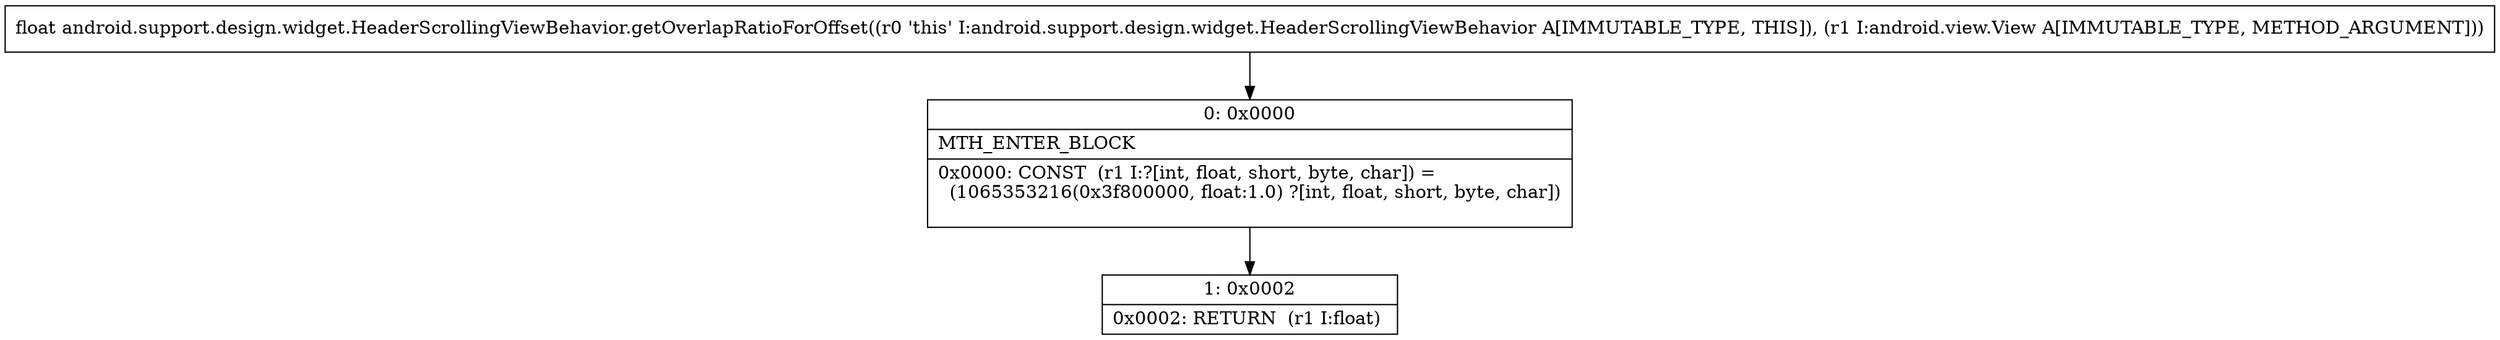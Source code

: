 digraph "CFG forandroid.support.design.widget.HeaderScrollingViewBehavior.getOverlapRatioForOffset(Landroid\/view\/View;)F" {
Node_0 [shape=record,label="{0\:\ 0x0000|MTH_ENTER_BLOCK\l|0x0000: CONST  (r1 I:?[int, float, short, byte, char]) = \l  (1065353216(0x3f800000, float:1.0) ?[int, float, short, byte, char])\l \l}"];
Node_1 [shape=record,label="{1\:\ 0x0002|0x0002: RETURN  (r1 I:float) \l}"];
MethodNode[shape=record,label="{float android.support.design.widget.HeaderScrollingViewBehavior.getOverlapRatioForOffset((r0 'this' I:android.support.design.widget.HeaderScrollingViewBehavior A[IMMUTABLE_TYPE, THIS]), (r1 I:android.view.View A[IMMUTABLE_TYPE, METHOD_ARGUMENT])) }"];
MethodNode -> Node_0;
Node_0 -> Node_1;
}

